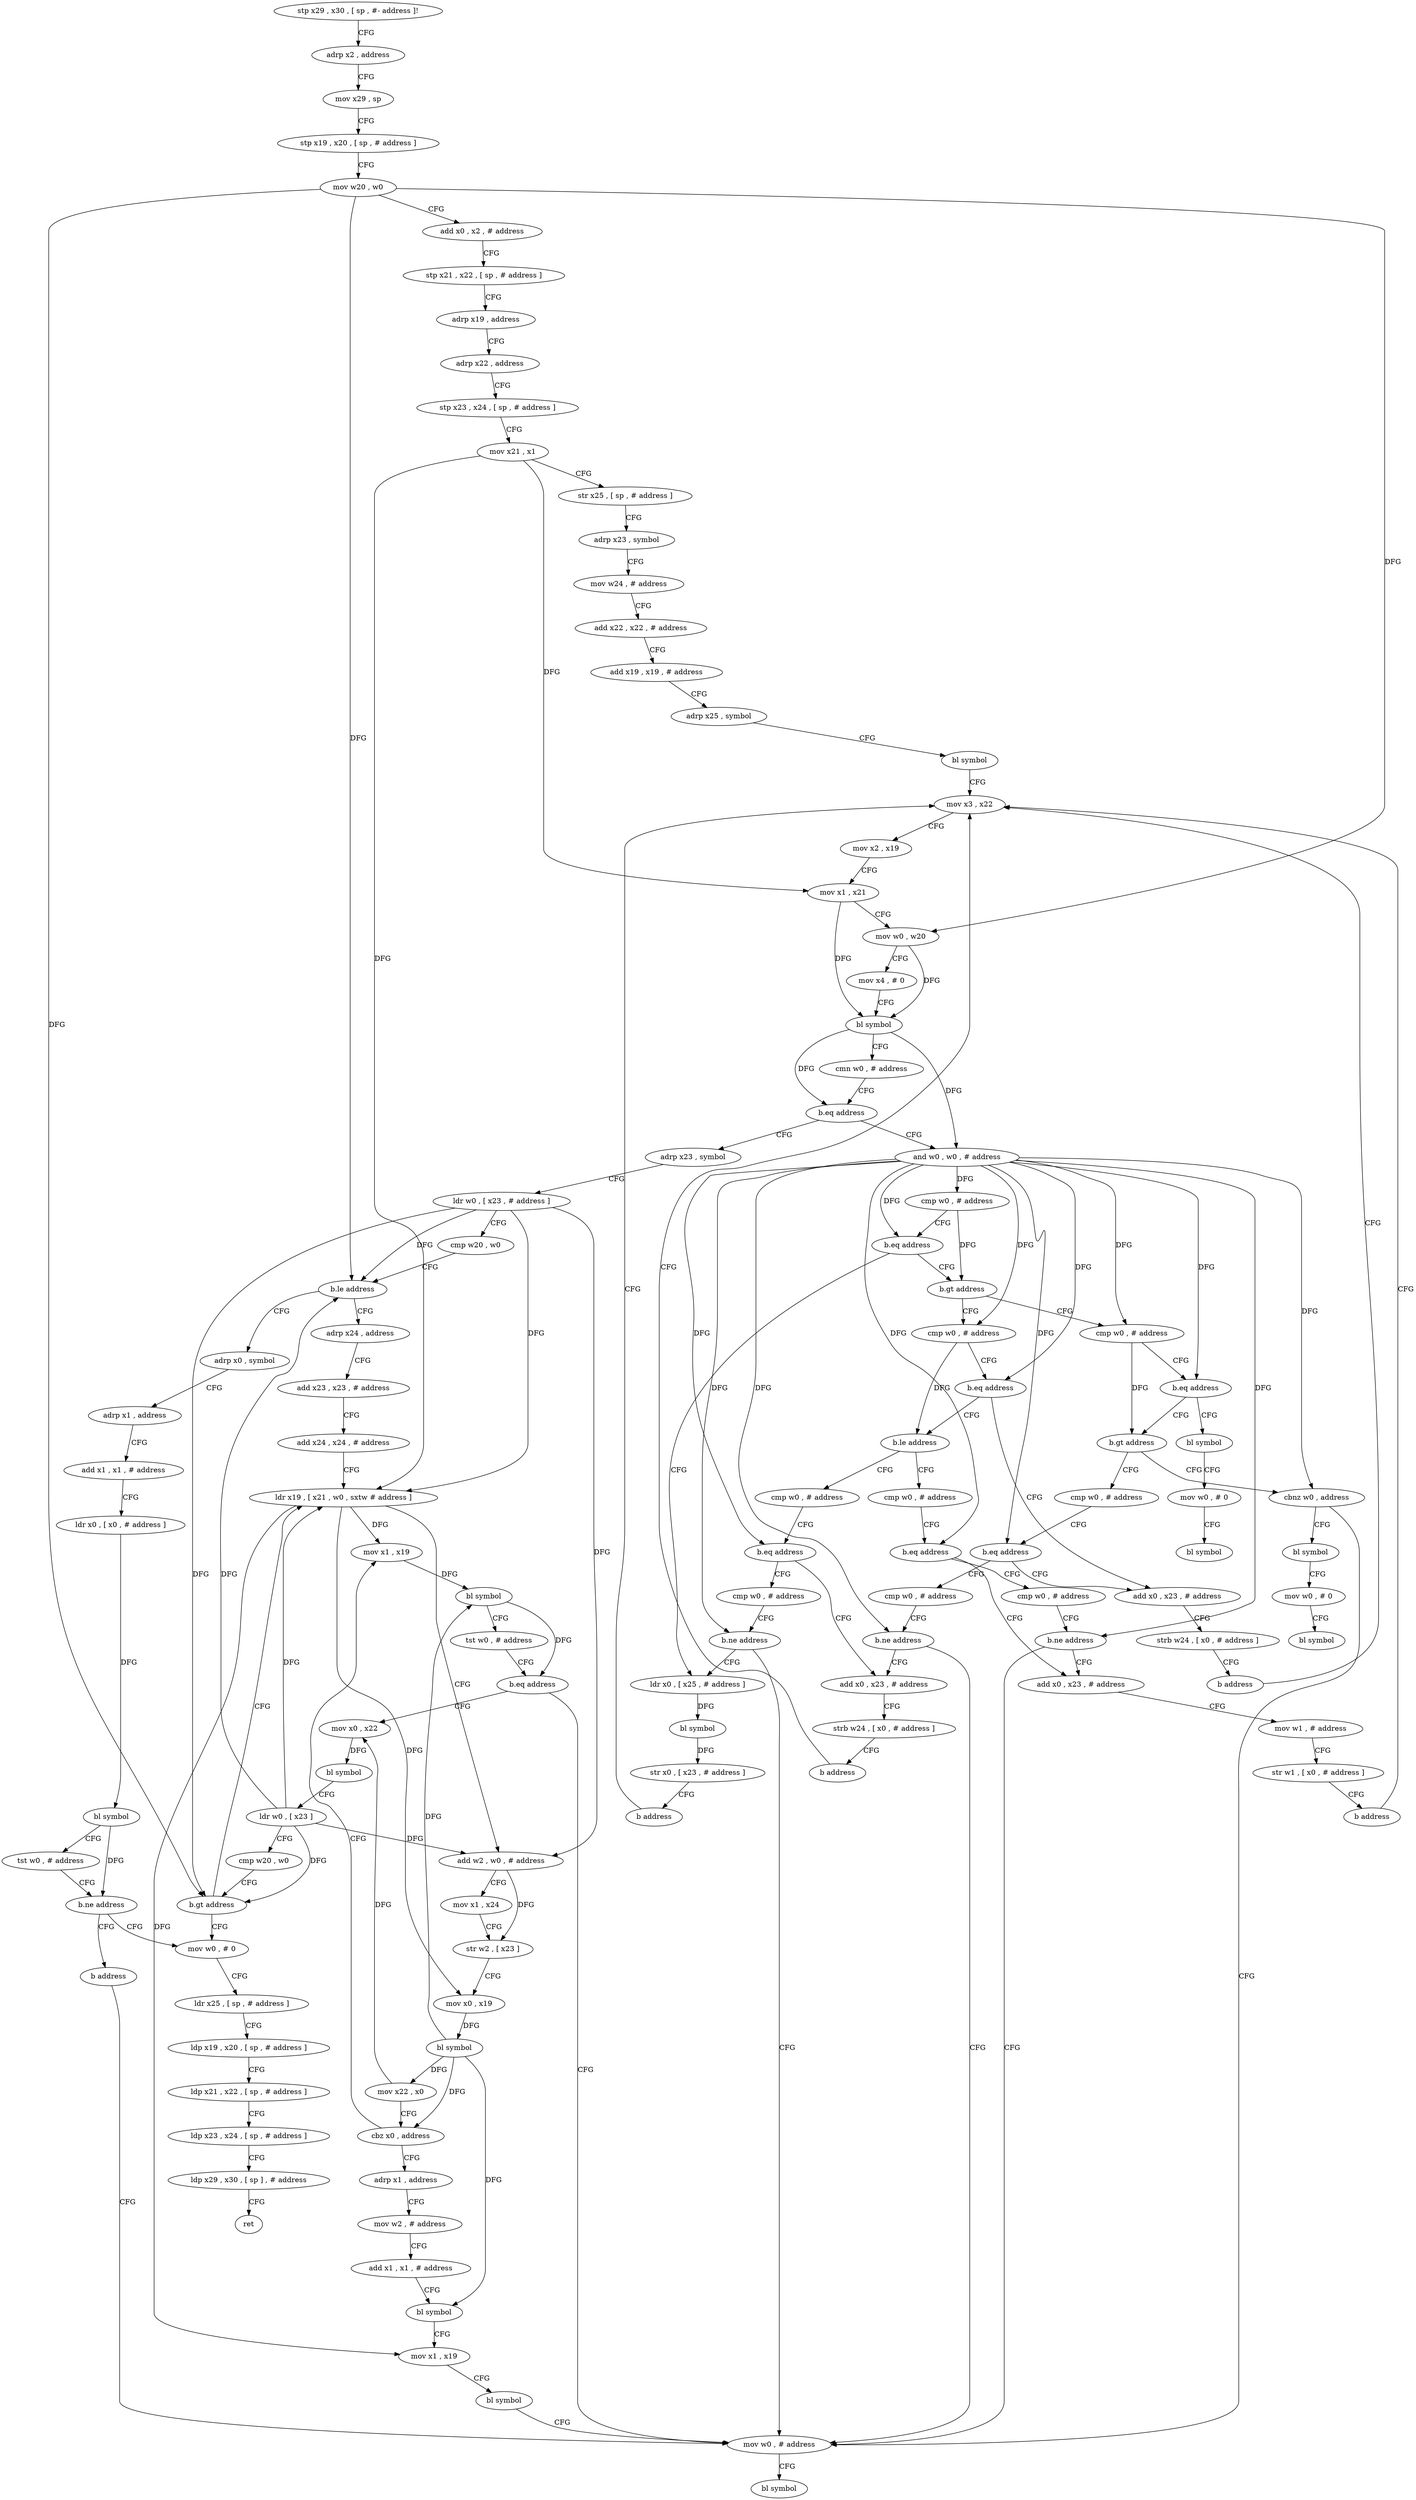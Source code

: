 digraph "func" {
"4212992" [label = "stp x29 , x30 , [ sp , #- address ]!" ]
"4212996" [label = "adrp x2 , address" ]
"4213000" [label = "mov x29 , sp" ]
"4213004" [label = "stp x19 , x20 , [ sp , # address ]" ]
"4213008" [label = "mov w20 , w0" ]
"4213012" [label = "add x0 , x2 , # address" ]
"4213016" [label = "stp x21 , x22 , [ sp , # address ]" ]
"4213020" [label = "adrp x19 , address" ]
"4213024" [label = "adrp x22 , address" ]
"4213028" [label = "stp x23 , x24 , [ sp , # address ]" ]
"4213032" [label = "mov x21 , x1" ]
"4213036" [label = "str x25 , [ sp , # address ]" ]
"4213040" [label = "adrp x23 , symbol" ]
"4213044" [label = "mov w24 , # address" ]
"4213048" [label = "add x22 , x22 , # address" ]
"4213052" [label = "add x19 , x19 , # address" ]
"4213056" [label = "adrp x25 , symbol" ]
"4213060" [label = "bl symbol" ]
"4213064" [label = "mov x3 , x22" ]
"4213304" [label = "adrp x23 , symbol" ]
"4213308" [label = "ldr w0 , [ x23 , # address ]" ]
"4213312" [label = "cmp w20 , w0" ]
"4213316" [label = "b.le address" ]
"4213428" [label = "adrp x0 , symbol" ]
"4213320" [label = "adrp x24 , address" ]
"4213096" [label = "and w0 , w0 , # address" ]
"4213100" [label = "cmp w0 , # address" ]
"4213104" [label = "b.eq address" ]
"4213172" [label = "ldr x0 , [ x25 , # address ]" ]
"4213108" [label = "b.gt address" ]
"4213432" [label = "adrp x1 , address" ]
"4213436" [label = "add x1 , x1 , # address" ]
"4213440" [label = "ldr x0 , [ x0 , # address ]" ]
"4213444" [label = "bl symbol" ]
"4213448" [label = "tst w0 , # address" ]
"4213452" [label = "b.ne address" ]
"4213400" [label = "mov w0 , # 0" ]
"4213456" [label = "b address" ]
"4213324" [label = "add x23 , x23 , # address" ]
"4213328" [label = "add x24 , x24 , # address" ]
"4213332" [label = "ldr x19 , [ x21 , w0 , sxtw # address ]" ]
"4213176" [label = "bl symbol" ]
"4213180" [label = "str x0 , [ x23 , # address ]" ]
"4213184" [label = "b address" ]
"4213144" [label = "cmp w0 , # address" ]
"4213112" [label = "cmp w0 , # address" ]
"4213404" [label = "ldr x25 , [ sp , # address ]" ]
"4213408" [label = "ldp x19 , x20 , [ sp , # address ]" ]
"4213412" [label = "ldp x21 , x22 , [ sp , # address ]" ]
"4213416" [label = "ldp x23 , x24 , [ sp , # address ]" ]
"4213420" [label = "ldp x29 , x30 , [ sp ] , # address" ]
"4213424" [label = "ret" ]
"4213272" [label = "mov w0 , # address" ]
"4213248" [label = "adrp x1 , address" ]
"4213252" [label = "mov w2 , # address" ]
"4213256" [label = "add x1 , x1 , # address" ]
"4213260" [label = "bl symbol" ]
"4213264" [label = "mov x1 , x19" ]
"4213268" [label = "bl symbol" ]
"4213364" [label = "mov x1 , x19" ]
"4213368" [label = "bl symbol" ]
"4213372" [label = "tst w0 , # address" ]
"4213376" [label = "b.eq address" ]
"4213380" [label = "mov x0 , x22" ]
"4213068" [label = "mov x2 , x19" ]
"4213072" [label = "mov x1 , x21" ]
"4213076" [label = "mov w0 , w20" ]
"4213080" [label = "mov x4 , # 0" ]
"4213084" [label = "bl symbol" ]
"4213088" [label = "cmn w0 , # address" ]
"4213092" [label = "b.eq address" ]
"4213148" [label = "b.eq address" ]
"4213292" [label = "add x0 , x23 , # address" ]
"4213152" [label = "b.le address" ]
"4213116" [label = "b.eq address" ]
"4213280" [label = "bl symbol" ]
"4213120" [label = "b.gt address" ]
"4213276" [label = "bl symbol" ]
"4213384" [label = "bl symbol" ]
"4213388" [label = "ldr w0 , [ x23 ]" ]
"4213392" [label = "cmp w20 , w0" ]
"4213396" [label = "b.gt address" ]
"4213296" [label = "strb w24 , [ x0 , # address ]" ]
"4213300" [label = "b address" ]
"4213216" [label = "cmp w0 , # address" ]
"4213156" [label = "cmp w0 , # address" ]
"4213284" [label = "mov w0 , # 0" ]
"4213288" [label = "bl symbol" ]
"4213188" [label = "cmp w0 , # address" ]
"4213124" [label = "cbnz w0 , address" ]
"4213336" [label = "add w2 , w0 , # address" ]
"4213340" [label = "mov x1 , x24" ]
"4213344" [label = "str w2 , [ x23 ]" ]
"4213348" [label = "mov x0 , x19" ]
"4213352" [label = "bl symbol" ]
"4213356" [label = "mov x22 , x0" ]
"4213360" [label = "cbz x0 , address" ]
"4213220" [label = "b.eq address" ]
"4213232" [label = "add x0 , x23 , # address" ]
"4213224" [label = "cmp w0 , # address" ]
"4213160" [label = "b.eq address" ]
"4213204" [label = "add x0 , x23 , # address" ]
"4213164" [label = "cmp w0 , # address" ]
"4213192" [label = "b.eq address" ]
"4213196" [label = "cmp w0 , # address" ]
"4213128" [label = "bl symbol" ]
"4213236" [label = "mov w1 , # address" ]
"4213240" [label = "str w1 , [ x0 , # address ]" ]
"4213244" [label = "b address" ]
"4213228" [label = "b.ne address" ]
"4213208" [label = "strb w24 , [ x0 , # address ]" ]
"4213212" [label = "b address" ]
"4213168" [label = "b.ne address" ]
"4213200" [label = "b.ne address" ]
"4213132" [label = "mov w0 , # 0" ]
"4213136" [label = "bl symbol" ]
"4212992" -> "4212996" [ label = "CFG" ]
"4212996" -> "4213000" [ label = "CFG" ]
"4213000" -> "4213004" [ label = "CFG" ]
"4213004" -> "4213008" [ label = "CFG" ]
"4213008" -> "4213012" [ label = "CFG" ]
"4213008" -> "4213076" [ label = "DFG" ]
"4213008" -> "4213316" [ label = "DFG" ]
"4213008" -> "4213396" [ label = "DFG" ]
"4213012" -> "4213016" [ label = "CFG" ]
"4213016" -> "4213020" [ label = "CFG" ]
"4213020" -> "4213024" [ label = "CFG" ]
"4213024" -> "4213028" [ label = "CFG" ]
"4213028" -> "4213032" [ label = "CFG" ]
"4213032" -> "4213036" [ label = "CFG" ]
"4213032" -> "4213072" [ label = "DFG" ]
"4213032" -> "4213332" [ label = "DFG" ]
"4213036" -> "4213040" [ label = "CFG" ]
"4213040" -> "4213044" [ label = "CFG" ]
"4213044" -> "4213048" [ label = "CFG" ]
"4213048" -> "4213052" [ label = "CFG" ]
"4213052" -> "4213056" [ label = "CFG" ]
"4213056" -> "4213060" [ label = "CFG" ]
"4213060" -> "4213064" [ label = "CFG" ]
"4213064" -> "4213068" [ label = "CFG" ]
"4213304" -> "4213308" [ label = "CFG" ]
"4213308" -> "4213312" [ label = "CFG" ]
"4213308" -> "4213316" [ label = "DFG" ]
"4213308" -> "4213332" [ label = "DFG" ]
"4213308" -> "4213336" [ label = "DFG" ]
"4213308" -> "4213396" [ label = "DFG" ]
"4213312" -> "4213316" [ label = "CFG" ]
"4213316" -> "4213428" [ label = "CFG" ]
"4213316" -> "4213320" [ label = "CFG" ]
"4213428" -> "4213432" [ label = "CFG" ]
"4213320" -> "4213324" [ label = "CFG" ]
"4213096" -> "4213100" [ label = "DFG" ]
"4213096" -> "4213104" [ label = "DFG" ]
"4213096" -> "4213144" [ label = "DFG" ]
"4213096" -> "4213148" [ label = "DFG" ]
"4213096" -> "4213112" [ label = "DFG" ]
"4213096" -> "4213116" [ label = "DFG" ]
"4213096" -> "4213220" [ label = "DFG" ]
"4213096" -> "4213160" [ label = "DFG" ]
"4213096" -> "4213192" [ label = "DFG" ]
"4213096" -> "4213124" [ label = "DFG" ]
"4213096" -> "4213228" [ label = "DFG" ]
"4213096" -> "4213168" [ label = "DFG" ]
"4213096" -> "4213200" [ label = "DFG" ]
"4213100" -> "4213104" [ label = "CFG" ]
"4213100" -> "4213108" [ label = "DFG" ]
"4213104" -> "4213172" [ label = "CFG" ]
"4213104" -> "4213108" [ label = "CFG" ]
"4213172" -> "4213176" [ label = "DFG" ]
"4213108" -> "4213144" [ label = "CFG" ]
"4213108" -> "4213112" [ label = "CFG" ]
"4213432" -> "4213436" [ label = "CFG" ]
"4213436" -> "4213440" [ label = "CFG" ]
"4213440" -> "4213444" [ label = "DFG" ]
"4213444" -> "4213448" [ label = "CFG" ]
"4213444" -> "4213452" [ label = "DFG" ]
"4213448" -> "4213452" [ label = "CFG" ]
"4213452" -> "4213400" [ label = "CFG" ]
"4213452" -> "4213456" [ label = "CFG" ]
"4213400" -> "4213404" [ label = "CFG" ]
"4213456" -> "4213272" [ label = "CFG" ]
"4213324" -> "4213328" [ label = "CFG" ]
"4213328" -> "4213332" [ label = "CFG" ]
"4213332" -> "4213336" [ label = "CFG" ]
"4213332" -> "4213348" [ label = "DFG" ]
"4213332" -> "4213264" [ label = "DFG" ]
"4213332" -> "4213364" [ label = "DFG" ]
"4213176" -> "4213180" [ label = "DFG" ]
"4213180" -> "4213184" [ label = "CFG" ]
"4213184" -> "4213064" [ label = "CFG" ]
"4213144" -> "4213148" [ label = "CFG" ]
"4213144" -> "4213152" [ label = "DFG" ]
"4213112" -> "4213116" [ label = "CFG" ]
"4213112" -> "4213120" [ label = "DFG" ]
"4213404" -> "4213408" [ label = "CFG" ]
"4213408" -> "4213412" [ label = "CFG" ]
"4213412" -> "4213416" [ label = "CFG" ]
"4213416" -> "4213420" [ label = "CFG" ]
"4213420" -> "4213424" [ label = "CFG" ]
"4213272" -> "4213276" [ label = "CFG" ]
"4213248" -> "4213252" [ label = "CFG" ]
"4213252" -> "4213256" [ label = "CFG" ]
"4213256" -> "4213260" [ label = "CFG" ]
"4213260" -> "4213264" [ label = "CFG" ]
"4213264" -> "4213268" [ label = "CFG" ]
"4213268" -> "4213272" [ label = "CFG" ]
"4213364" -> "4213368" [ label = "DFG" ]
"4213368" -> "4213372" [ label = "CFG" ]
"4213368" -> "4213376" [ label = "DFG" ]
"4213372" -> "4213376" [ label = "CFG" ]
"4213376" -> "4213272" [ label = "CFG" ]
"4213376" -> "4213380" [ label = "CFG" ]
"4213380" -> "4213384" [ label = "DFG" ]
"4213068" -> "4213072" [ label = "CFG" ]
"4213072" -> "4213076" [ label = "CFG" ]
"4213072" -> "4213084" [ label = "DFG" ]
"4213076" -> "4213080" [ label = "CFG" ]
"4213076" -> "4213084" [ label = "DFG" ]
"4213080" -> "4213084" [ label = "CFG" ]
"4213084" -> "4213088" [ label = "CFG" ]
"4213084" -> "4213092" [ label = "DFG" ]
"4213084" -> "4213096" [ label = "DFG" ]
"4213088" -> "4213092" [ label = "CFG" ]
"4213092" -> "4213304" [ label = "CFG" ]
"4213092" -> "4213096" [ label = "CFG" ]
"4213148" -> "4213292" [ label = "CFG" ]
"4213148" -> "4213152" [ label = "CFG" ]
"4213292" -> "4213296" [ label = "CFG" ]
"4213152" -> "4213216" [ label = "CFG" ]
"4213152" -> "4213156" [ label = "CFG" ]
"4213116" -> "4213280" [ label = "CFG" ]
"4213116" -> "4213120" [ label = "CFG" ]
"4213280" -> "4213284" [ label = "CFG" ]
"4213120" -> "4213188" [ label = "CFG" ]
"4213120" -> "4213124" [ label = "CFG" ]
"4213384" -> "4213388" [ label = "CFG" ]
"4213388" -> "4213392" [ label = "CFG" ]
"4213388" -> "4213316" [ label = "DFG" ]
"4213388" -> "4213332" [ label = "DFG" ]
"4213388" -> "4213336" [ label = "DFG" ]
"4213388" -> "4213396" [ label = "DFG" ]
"4213392" -> "4213396" [ label = "CFG" ]
"4213396" -> "4213332" [ label = "CFG" ]
"4213396" -> "4213400" [ label = "CFG" ]
"4213296" -> "4213300" [ label = "CFG" ]
"4213300" -> "4213064" [ label = "CFG" ]
"4213216" -> "4213220" [ label = "CFG" ]
"4213156" -> "4213160" [ label = "CFG" ]
"4213284" -> "4213288" [ label = "CFG" ]
"4213188" -> "4213192" [ label = "CFG" ]
"4213124" -> "4213272" [ label = "CFG" ]
"4213124" -> "4213128" [ label = "CFG" ]
"4213336" -> "4213340" [ label = "CFG" ]
"4213336" -> "4213344" [ label = "DFG" ]
"4213340" -> "4213344" [ label = "CFG" ]
"4213344" -> "4213348" [ label = "CFG" ]
"4213348" -> "4213352" [ label = "DFG" ]
"4213352" -> "4213356" [ label = "DFG" ]
"4213352" -> "4213360" [ label = "DFG" ]
"4213352" -> "4213260" [ label = "DFG" ]
"4213352" -> "4213368" [ label = "DFG" ]
"4213356" -> "4213360" [ label = "CFG" ]
"4213356" -> "4213380" [ label = "DFG" ]
"4213360" -> "4213248" [ label = "CFG" ]
"4213360" -> "4213364" [ label = "CFG" ]
"4213220" -> "4213232" [ label = "CFG" ]
"4213220" -> "4213224" [ label = "CFG" ]
"4213232" -> "4213236" [ label = "CFG" ]
"4213224" -> "4213228" [ label = "CFG" ]
"4213160" -> "4213204" [ label = "CFG" ]
"4213160" -> "4213164" [ label = "CFG" ]
"4213204" -> "4213208" [ label = "CFG" ]
"4213164" -> "4213168" [ label = "CFG" ]
"4213192" -> "4213292" [ label = "CFG" ]
"4213192" -> "4213196" [ label = "CFG" ]
"4213196" -> "4213200" [ label = "CFG" ]
"4213128" -> "4213132" [ label = "CFG" ]
"4213236" -> "4213240" [ label = "CFG" ]
"4213240" -> "4213244" [ label = "CFG" ]
"4213244" -> "4213064" [ label = "CFG" ]
"4213228" -> "4213272" [ label = "CFG" ]
"4213228" -> "4213232" [ label = "CFG" ]
"4213208" -> "4213212" [ label = "CFG" ]
"4213212" -> "4213064" [ label = "CFG" ]
"4213168" -> "4213272" [ label = "CFG" ]
"4213168" -> "4213172" [ label = "CFG" ]
"4213200" -> "4213272" [ label = "CFG" ]
"4213200" -> "4213204" [ label = "CFG" ]
"4213132" -> "4213136" [ label = "CFG" ]
}
